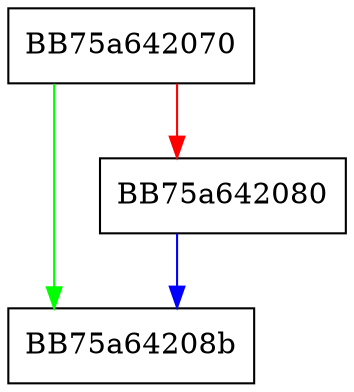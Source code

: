 digraph daa_ismine {
  node [shape="box"];
  graph [splines=ortho];
  BB75a642070 -> BB75a64208b [color="green"];
  BB75a642070 -> BB75a642080 [color="red"];
  BB75a642080 -> BB75a64208b [color="blue"];
}